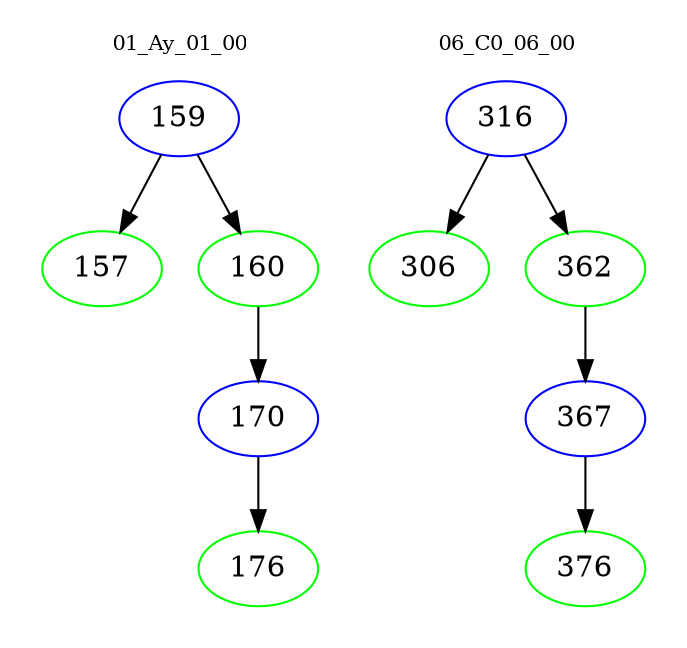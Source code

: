 digraph{
subgraph cluster_0 {
color = white
label = "01_Ay_01_00";
fontsize=10;
T0_159 [label="159", color="blue"]
T0_159 -> T0_157 [color="black"]
T0_157 [label="157", color="green"]
T0_159 -> T0_160 [color="black"]
T0_160 [label="160", color="green"]
T0_160 -> T0_170 [color="black"]
T0_170 [label="170", color="blue"]
T0_170 -> T0_176 [color="black"]
T0_176 [label="176", color="green"]
}
subgraph cluster_1 {
color = white
label = "06_C0_06_00";
fontsize=10;
T1_316 [label="316", color="blue"]
T1_316 -> T1_306 [color="black"]
T1_306 [label="306", color="green"]
T1_316 -> T1_362 [color="black"]
T1_362 [label="362", color="green"]
T1_362 -> T1_367 [color="black"]
T1_367 [label="367", color="blue"]
T1_367 -> T1_376 [color="black"]
T1_376 [label="376", color="green"]
}
}
